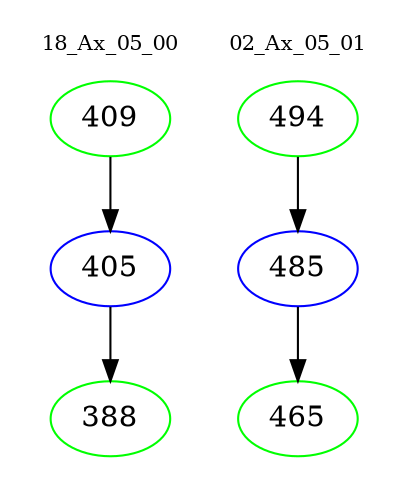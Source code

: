 digraph{
subgraph cluster_0 {
color = white
label = "18_Ax_05_00";
fontsize=10;
T0_409 [label="409", color="green"]
T0_409 -> T0_405 [color="black"]
T0_405 [label="405", color="blue"]
T0_405 -> T0_388 [color="black"]
T0_388 [label="388", color="green"]
}
subgraph cluster_1 {
color = white
label = "02_Ax_05_01";
fontsize=10;
T1_494 [label="494", color="green"]
T1_494 -> T1_485 [color="black"]
T1_485 [label="485", color="blue"]
T1_485 -> T1_465 [color="black"]
T1_465 [label="465", color="green"]
}
}
